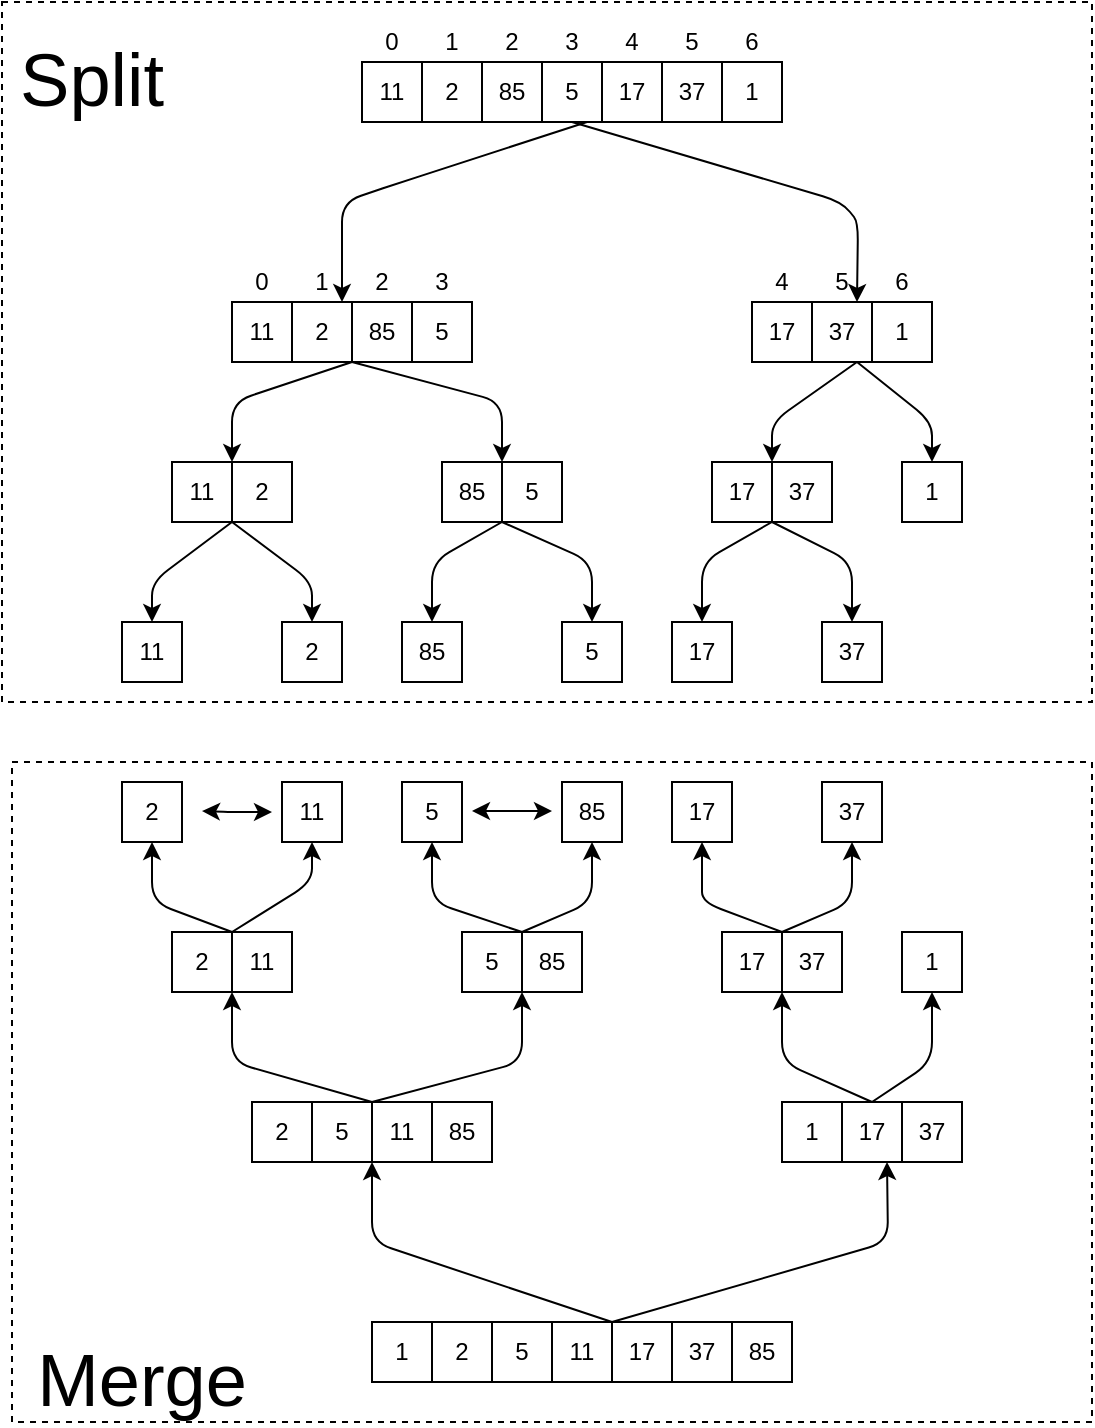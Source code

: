 <mxfile version="12.6.4" type="github">
  <diagram id="JN0QgcLv2ruj5YBZY5oj" name="Page-1">
    <mxGraphModel dx="1396" dy="537" grid="1" gridSize="10" guides="1" tooltips="1" connect="1" arrows="1" fold="1" page="1" pageScale="1" pageWidth="850" pageHeight="1100" math="0" shadow="0">
      <root>
        <mxCell id="0"/>
        <mxCell id="1" parent="0"/>
        <mxCell id="7VmR6nAUONZz5WS_JeW6-87" value="" style="rounded=0;whiteSpace=wrap;html=1;dashed=1;" vertex="1" parent="1">
          <mxGeometry x="120" y="450" width="540" height="330" as="geometry"/>
        </mxCell>
        <mxCell id="7VmR6nAUONZz5WS_JeW6-86" value="" style="rounded=0;whiteSpace=wrap;html=1;dashed=1;" vertex="1" parent="1">
          <mxGeometry x="115" y="70" width="545" height="350" as="geometry"/>
        </mxCell>
        <mxCell id="S_tOJ5bn3UWdO5D_vSKJ-2" value="11" style="whiteSpace=wrap;html=1;aspect=fixed;" parent="1" vertex="1">
          <mxGeometry x="295" y="100" width="30" height="30" as="geometry"/>
        </mxCell>
        <mxCell id="S_tOJ5bn3UWdO5D_vSKJ-3" value="2" style="whiteSpace=wrap;html=1;aspect=fixed;" parent="1" vertex="1">
          <mxGeometry x="325" y="100" width="30" height="30" as="geometry"/>
        </mxCell>
        <mxCell id="S_tOJ5bn3UWdO5D_vSKJ-4" value="85" style="whiteSpace=wrap;html=1;aspect=fixed;" parent="1" vertex="1">
          <mxGeometry x="355" y="100" width="30" height="30" as="geometry"/>
        </mxCell>
        <mxCell id="S_tOJ5bn3UWdO5D_vSKJ-5" value="5" style="whiteSpace=wrap;html=1;aspect=fixed;" parent="1" vertex="1">
          <mxGeometry x="385" y="100" width="30" height="30" as="geometry"/>
        </mxCell>
        <mxCell id="S_tOJ5bn3UWdO5D_vSKJ-6" value="17" style="whiteSpace=wrap;html=1;aspect=fixed;" parent="1" vertex="1">
          <mxGeometry x="415" y="100" width="30" height="30" as="geometry"/>
        </mxCell>
        <mxCell id="S_tOJ5bn3UWdO5D_vSKJ-7" value="37" style="whiteSpace=wrap;html=1;aspect=fixed;" parent="1" vertex="1">
          <mxGeometry x="445" y="100" width="30" height="30" as="geometry"/>
        </mxCell>
        <mxCell id="S_tOJ5bn3UWdO5D_vSKJ-8" value="1" style="whiteSpace=wrap;html=1;aspect=fixed;" parent="1" vertex="1">
          <mxGeometry x="475" y="100" width="30" height="30" as="geometry"/>
        </mxCell>
        <mxCell id="S_tOJ5bn3UWdO5D_vSKJ-9" value="0&lt;span style=&quot;color: rgba(0 , 0 , 0 , 0) ; font-family: monospace ; font-size: 0px ; white-space: nowrap&quot;&gt;%3CmxGraphModel%3E%3Croot%3E%3CmxCell%20id%3D%220%22%2F%3E%3CmxCell%20id%3D%221%22%20parent%3D%220%22%2F%3E%3CmxCell%20id%3D%222%22%20value%3D%221%22%20style%3D%22text%3Bhtml%3D1%3BstrokeColor%3Dnone%3BfillColor%3Dnone%3Balign%3Dcenter%3BverticalAlign%3Dmiddle%3BwhiteSpace%3Dwrap%3Brounded%3D0%3B%22%20vertex%3D%221%22%20parent%3D%221%22%3E%3CmxGeometry%20x%3D%22155%22%20y%3D%2290%22%20width%3D%2220%22%20height%3D%2220%22%20as%3D%22geometry%22%2F%3E%3C%2FmxCell%3E%3C%2Froot%3E%3C%2FmxGraphModel%3E&lt;/span&gt;" style="text;html=1;strokeColor=none;fillColor=none;align=center;verticalAlign=middle;whiteSpace=wrap;rounded=0;" parent="1" vertex="1">
          <mxGeometry x="300" y="80" width="20" height="20" as="geometry"/>
        </mxCell>
        <mxCell id="S_tOJ5bn3UWdO5D_vSKJ-10" value="1" style="text;html=1;strokeColor=none;fillColor=none;align=center;verticalAlign=middle;whiteSpace=wrap;rounded=0;" parent="1" vertex="1">
          <mxGeometry x="330" y="80" width="20" height="20" as="geometry"/>
        </mxCell>
        <mxCell id="S_tOJ5bn3UWdO5D_vSKJ-11" value="2" style="text;html=1;strokeColor=none;fillColor=none;align=center;verticalAlign=middle;whiteSpace=wrap;rounded=0;" parent="1" vertex="1">
          <mxGeometry x="360" y="80" width="20" height="20" as="geometry"/>
        </mxCell>
        <mxCell id="S_tOJ5bn3UWdO5D_vSKJ-12" value="3" style="text;html=1;strokeColor=none;fillColor=none;align=center;verticalAlign=middle;whiteSpace=wrap;rounded=0;" parent="1" vertex="1">
          <mxGeometry x="390" y="80" width="20" height="20" as="geometry"/>
        </mxCell>
        <mxCell id="S_tOJ5bn3UWdO5D_vSKJ-13" value="4" style="text;html=1;strokeColor=none;fillColor=none;align=center;verticalAlign=middle;whiteSpace=wrap;rounded=0;" parent="1" vertex="1">
          <mxGeometry x="420" y="80" width="20" height="20" as="geometry"/>
        </mxCell>
        <mxCell id="S_tOJ5bn3UWdO5D_vSKJ-14" value="5" style="text;html=1;strokeColor=none;fillColor=none;align=center;verticalAlign=middle;whiteSpace=wrap;rounded=0;" parent="1" vertex="1">
          <mxGeometry x="450" y="80" width="20" height="20" as="geometry"/>
        </mxCell>
        <mxCell id="S_tOJ5bn3UWdO5D_vSKJ-15" value="6" style="text;html=1;strokeColor=none;fillColor=none;align=center;verticalAlign=middle;whiteSpace=wrap;rounded=0;" parent="1" vertex="1">
          <mxGeometry x="480" y="80" width="20" height="20" as="geometry"/>
        </mxCell>
        <mxCell id="S_tOJ5bn3UWdO5D_vSKJ-16" value="11" style="whiteSpace=wrap;html=1;aspect=fixed;" parent="1" vertex="1">
          <mxGeometry x="230" y="220" width="30" height="30" as="geometry"/>
        </mxCell>
        <mxCell id="S_tOJ5bn3UWdO5D_vSKJ-17" value="2" style="whiteSpace=wrap;html=1;aspect=fixed;" parent="1" vertex="1">
          <mxGeometry x="260" y="220" width="30" height="30" as="geometry"/>
        </mxCell>
        <mxCell id="S_tOJ5bn3UWdO5D_vSKJ-18" value="85" style="whiteSpace=wrap;html=1;aspect=fixed;" parent="1" vertex="1">
          <mxGeometry x="290" y="220" width="30" height="30" as="geometry"/>
        </mxCell>
        <mxCell id="S_tOJ5bn3UWdO5D_vSKJ-19" value="5" style="whiteSpace=wrap;html=1;aspect=fixed;" parent="1" vertex="1">
          <mxGeometry x="320" y="220" width="30" height="30" as="geometry"/>
        </mxCell>
        <mxCell id="S_tOJ5bn3UWdO5D_vSKJ-20" value="0&lt;span style=&quot;color: rgba(0 , 0 , 0 , 0) ; font-family: monospace ; font-size: 0px ; white-space: nowrap&quot;&gt;%3CmxGraphModel%3E%3Croot%3E%3CmxCell%20id%3D%220%22%2F%3E%3CmxCell%20id%3D%221%22%20parent%3D%220%22%2F%3E%3CmxCell%20id%3D%222%22%20value%3D%221%22%20style%3D%22text%3Bhtml%3D1%3BstrokeColor%3Dnone%3BfillColor%3Dnone%3Balign%3Dcenter%3BverticalAlign%3Dmiddle%3BwhiteSpace%3Dwrap%3Brounded%3D0%3B%22%20vertex%3D%221%22%20parent%3D%221%22%3E%3CmxGeometry%20x%3D%22155%22%20y%3D%2290%22%20width%3D%2220%22%20height%3D%2220%22%20as%3D%22geometry%22%2F%3E%3C%2FmxCell%3E%3C%2Froot%3E%3C%2FmxGraphModel%3E&lt;/span&gt;" style="text;html=1;strokeColor=none;fillColor=none;align=center;verticalAlign=middle;whiteSpace=wrap;rounded=0;" parent="1" vertex="1">
          <mxGeometry x="235" y="200" width="20" height="20" as="geometry"/>
        </mxCell>
        <mxCell id="S_tOJ5bn3UWdO5D_vSKJ-21" value="1" style="text;html=1;strokeColor=none;fillColor=none;align=center;verticalAlign=middle;whiteSpace=wrap;rounded=0;" parent="1" vertex="1">
          <mxGeometry x="265" y="200" width="20" height="20" as="geometry"/>
        </mxCell>
        <mxCell id="S_tOJ5bn3UWdO5D_vSKJ-22" value="2" style="text;html=1;strokeColor=none;fillColor=none;align=center;verticalAlign=middle;whiteSpace=wrap;rounded=0;" parent="1" vertex="1">
          <mxGeometry x="295" y="200" width="20" height="20" as="geometry"/>
        </mxCell>
        <mxCell id="S_tOJ5bn3UWdO5D_vSKJ-23" value="3" style="text;html=1;strokeColor=none;fillColor=none;align=center;verticalAlign=middle;whiteSpace=wrap;rounded=0;" parent="1" vertex="1">
          <mxGeometry x="325" y="200" width="20" height="20" as="geometry"/>
        </mxCell>
        <mxCell id="S_tOJ5bn3UWdO5D_vSKJ-24" value="17" style="whiteSpace=wrap;html=1;aspect=fixed;" parent="1" vertex="1">
          <mxGeometry x="490" y="220" width="30" height="30" as="geometry"/>
        </mxCell>
        <mxCell id="S_tOJ5bn3UWdO5D_vSKJ-25" value="37" style="whiteSpace=wrap;html=1;aspect=fixed;" parent="1" vertex="1">
          <mxGeometry x="520" y="220" width="30" height="30" as="geometry"/>
        </mxCell>
        <mxCell id="S_tOJ5bn3UWdO5D_vSKJ-26" value="1" style="whiteSpace=wrap;html=1;aspect=fixed;" parent="1" vertex="1">
          <mxGeometry x="550" y="220" width="30" height="30" as="geometry"/>
        </mxCell>
        <mxCell id="S_tOJ5bn3UWdO5D_vSKJ-27" value="" style="endArrow=classic;html=1;entryX=1;entryY=1;entryDx=0;entryDy=0;exitX=0.75;exitY=1;exitDx=0;exitDy=0;" parent="1" source="S_tOJ5bn3UWdO5D_vSKJ-5" target="S_tOJ5bn3UWdO5D_vSKJ-21" edge="1">
          <mxGeometry width="50" height="50" relative="1" as="geometry">
            <mxPoint x="260" y="320" as="sourcePoint"/>
            <mxPoint x="310" y="270" as="targetPoint"/>
            <Array as="points">
              <mxPoint x="315" y="160"/>
              <mxPoint x="285" y="170"/>
            </Array>
          </mxGeometry>
        </mxCell>
        <mxCell id="S_tOJ5bn3UWdO5D_vSKJ-28" value="" style="endArrow=classic;html=1;entryX=0.75;entryY=0;entryDx=0;entryDy=0;exitX=0.5;exitY=1;exitDx=0;exitDy=0;" parent="1" source="S_tOJ5bn3UWdO5D_vSKJ-5" target="S_tOJ5bn3UWdO5D_vSKJ-25" edge="1">
          <mxGeometry width="50" height="50" relative="1" as="geometry">
            <mxPoint x="260" y="320" as="sourcePoint"/>
            <mxPoint x="310" y="270" as="targetPoint"/>
            <Array as="points">
              <mxPoint x="535" y="170"/>
              <mxPoint x="543" y="180"/>
            </Array>
          </mxGeometry>
        </mxCell>
        <mxCell id="7VmR6nAUONZz5WS_JeW6-1" value="11" style="whiteSpace=wrap;html=1;aspect=fixed;" vertex="1" parent="1">
          <mxGeometry x="200" y="300" width="30" height="30" as="geometry"/>
        </mxCell>
        <mxCell id="7VmR6nAUONZz5WS_JeW6-2" value="2" style="whiteSpace=wrap;html=1;aspect=fixed;" vertex="1" parent="1">
          <mxGeometry x="230" y="300" width="30" height="30" as="geometry"/>
        </mxCell>
        <mxCell id="7VmR6nAUONZz5WS_JeW6-3" value="85" style="whiteSpace=wrap;html=1;aspect=fixed;" vertex="1" parent="1">
          <mxGeometry x="335" y="300" width="30" height="30" as="geometry"/>
        </mxCell>
        <mxCell id="7VmR6nAUONZz5WS_JeW6-4" value="5" style="whiteSpace=wrap;html=1;aspect=fixed;" vertex="1" parent="1">
          <mxGeometry x="365" y="300" width="30" height="30" as="geometry"/>
        </mxCell>
        <mxCell id="7VmR6nAUONZz5WS_JeW6-5" value="17" style="whiteSpace=wrap;html=1;aspect=fixed;" vertex="1" parent="1">
          <mxGeometry x="470" y="300" width="30" height="30" as="geometry"/>
        </mxCell>
        <mxCell id="7VmR6nAUONZz5WS_JeW6-6" value="37" style="whiteSpace=wrap;html=1;aspect=fixed;" vertex="1" parent="1">
          <mxGeometry x="500" y="300" width="30" height="30" as="geometry"/>
        </mxCell>
        <mxCell id="7VmR6nAUONZz5WS_JeW6-7" value="1" style="whiteSpace=wrap;html=1;aspect=fixed;" vertex="1" parent="1">
          <mxGeometry x="565" y="300" width="30" height="30" as="geometry"/>
        </mxCell>
        <mxCell id="7VmR6nAUONZz5WS_JeW6-8" value="11" style="whiteSpace=wrap;html=1;aspect=fixed;" vertex="1" parent="1">
          <mxGeometry x="175" y="380" width="30" height="30" as="geometry"/>
        </mxCell>
        <mxCell id="7VmR6nAUONZz5WS_JeW6-9" value="2" style="whiteSpace=wrap;html=1;aspect=fixed;" vertex="1" parent="1">
          <mxGeometry x="255" y="380" width="30" height="30" as="geometry"/>
        </mxCell>
        <mxCell id="7VmR6nAUONZz5WS_JeW6-12" value="4" style="text;html=1;strokeColor=none;fillColor=none;align=center;verticalAlign=middle;whiteSpace=wrap;rounded=0;" vertex="1" parent="1">
          <mxGeometry x="495" y="200" width="20" height="20" as="geometry"/>
        </mxCell>
        <mxCell id="7VmR6nAUONZz5WS_JeW6-13" value="5" style="text;html=1;strokeColor=none;fillColor=none;align=center;verticalAlign=middle;whiteSpace=wrap;rounded=0;" vertex="1" parent="1">
          <mxGeometry x="525" y="200" width="20" height="20" as="geometry"/>
        </mxCell>
        <mxCell id="7VmR6nAUONZz5WS_JeW6-14" value="6" style="text;html=1;strokeColor=none;fillColor=none;align=center;verticalAlign=middle;whiteSpace=wrap;rounded=0;" vertex="1" parent="1">
          <mxGeometry x="555" y="200" width="20" height="20" as="geometry"/>
        </mxCell>
        <mxCell id="7VmR6nAUONZz5WS_JeW6-15" value="" style="endArrow=classic;html=1;entryX=0;entryY=0;entryDx=0;entryDy=0;exitX=1;exitY=1;exitDx=0;exitDy=0;" edge="1" parent="1" source="S_tOJ5bn3UWdO5D_vSKJ-17" target="7VmR6nAUONZz5WS_JeW6-2">
          <mxGeometry width="50" height="50" relative="1" as="geometry">
            <mxPoint x="180" y="480" as="sourcePoint"/>
            <mxPoint x="230" y="430" as="targetPoint"/>
            <Array as="points">
              <mxPoint x="230" y="270"/>
            </Array>
          </mxGeometry>
        </mxCell>
        <mxCell id="7VmR6nAUONZz5WS_JeW6-16" value="" style="endArrow=classic;html=1;entryX=0;entryY=0;entryDx=0;entryDy=0;exitX=0;exitY=1;exitDx=0;exitDy=0;" edge="1" parent="1" source="S_tOJ5bn3UWdO5D_vSKJ-18" target="7VmR6nAUONZz5WS_JeW6-4">
          <mxGeometry width="50" height="50" relative="1" as="geometry">
            <mxPoint x="180" y="480" as="sourcePoint"/>
            <mxPoint x="230" y="430" as="targetPoint"/>
            <Array as="points">
              <mxPoint x="365" y="270"/>
            </Array>
          </mxGeometry>
        </mxCell>
        <mxCell id="7VmR6nAUONZz5WS_JeW6-17" value="" style="endArrow=classic;html=1;entryX=1;entryY=0;entryDx=0;entryDy=0;exitX=0.75;exitY=1;exitDx=0;exitDy=0;" edge="1" parent="1" source="S_tOJ5bn3UWdO5D_vSKJ-25" target="7VmR6nAUONZz5WS_JeW6-5">
          <mxGeometry width="50" height="50" relative="1" as="geometry">
            <mxPoint x="180" y="480" as="sourcePoint"/>
            <mxPoint x="230" y="430" as="targetPoint"/>
            <Array as="points">
              <mxPoint x="500" y="280"/>
            </Array>
          </mxGeometry>
        </mxCell>
        <mxCell id="7VmR6nAUONZz5WS_JeW6-18" value="" style="endArrow=classic;html=1;entryX=0.5;entryY=0;entryDx=0;entryDy=0;exitX=0.75;exitY=1;exitDx=0;exitDy=0;" edge="1" parent="1" source="S_tOJ5bn3UWdO5D_vSKJ-25" target="7VmR6nAUONZz5WS_JeW6-7">
          <mxGeometry width="50" height="50" relative="1" as="geometry">
            <mxPoint x="180" y="480" as="sourcePoint"/>
            <mxPoint x="230" y="430" as="targetPoint"/>
            <Array as="points">
              <mxPoint x="580" y="280"/>
            </Array>
          </mxGeometry>
        </mxCell>
        <mxCell id="7VmR6nAUONZz5WS_JeW6-19" value="85" style="whiteSpace=wrap;html=1;aspect=fixed;" vertex="1" parent="1">
          <mxGeometry x="315" y="380" width="30" height="30" as="geometry"/>
        </mxCell>
        <mxCell id="7VmR6nAUONZz5WS_JeW6-20" value="5" style="whiteSpace=wrap;html=1;aspect=fixed;" vertex="1" parent="1">
          <mxGeometry x="395" y="380" width="30" height="30" as="geometry"/>
        </mxCell>
        <mxCell id="7VmR6nAUONZz5WS_JeW6-21" value="17" style="whiteSpace=wrap;html=1;aspect=fixed;" vertex="1" parent="1">
          <mxGeometry x="450" y="380" width="30" height="30" as="geometry"/>
        </mxCell>
        <mxCell id="7VmR6nAUONZz5WS_JeW6-22" value="37" style="whiteSpace=wrap;html=1;aspect=fixed;" vertex="1" parent="1">
          <mxGeometry x="525" y="380" width="30" height="30" as="geometry"/>
        </mxCell>
        <mxCell id="7VmR6nAUONZz5WS_JeW6-23" value="" style="endArrow=classic;html=1;entryX=0.5;entryY=0;entryDx=0;entryDy=0;exitX=1;exitY=1;exitDx=0;exitDy=0;" edge="1" parent="1" source="7VmR6nAUONZz5WS_JeW6-1" target="7VmR6nAUONZz5WS_JeW6-8">
          <mxGeometry width="50" height="50" relative="1" as="geometry">
            <mxPoint x="180" y="480" as="sourcePoint"/>
            <mxPoint x="230" y="430" as="targetPoint"/>
            <Array as="points">
              <mxPoint x="190" y="360"/>
            </Array>
          </mxGeometry>
        </mxCell>
        <mxCell id="7VmR6nAUONZz5WS_JeW6-24" value="" style="endArrow=classic;html=1;entryX=0.5;entryY=0;entryDx=0;entryDy=0;exitX=0;exitY=1;exitDx=0;exitDy=0;" edge="1" parent="1" source="7VmR6nAUONZz5WS_JeW6-2" target="7VmR6nAUONZz5WS_JeW6-9">
          <mxGeometry width="50" height="50" relative="1" as="geometry">
            <mxPoint x="180" y="480" as="sourcePoint"/>
            <mxPoint x="230" y="430" as="targetPoint"/>
            <Array as="points">
              <mxPoint x="270" y="360"/>
            </Array>
          </mxGeometry>
        </mxCell>
        <mxCell id="7VmR6nAUONZz5WS_JeW6-25" value="" style="endArrow=classic;html=1;entryX=0.5;entryY=0;entryDx=0;entryDy=0;exitX=0;exitY=1;exitDx=0;exitDy=0;" edge="1" parent="1" source="7VmR6nAUONZz5WS_JeW6-4" target="7VmR6nAUONZz5WS_JeW6-19">
          <mxGeometry width="50" height="50" relative="1" as="geometry">
            <mxPoint x="180" y="480" as="sourcePoint"/>
            <mxPoint x="230" y="430" as="targetPoint"/>
            <Array as="points">
              <mxPoint x="330" y="350"/>
            </Array>
          </mxGeometry>
        </mxCell>
        <mxCell id="7VmR6nAUONZz5WS_JeW6-26" value="" style="endArrow=classic;html=1;entryX=0.5;entryY=0;entryDx=0;entryDy=0;exitX=0;exitY=1;exitDx=0;exitDy=0;" edge="1" parent="1" source="7VmR6nAUONZz5WS_JeW6-4" target="7VmR6nAUONZz5WS_JeW6-20">
          <mxGeometry width="50" height="50" relative="1" as="geometry">
            <mxPoint x="180" y="480" as="sourcePoint"/>
            <mxPoint x="230" y="430" as="targetPoint"/>
            <Array as="points">
              <mxPoint x="410" y="350"/>
            </Array>
          </mxGeometry>
        </mxCell>
        <mxCell id="7VmR6nAUONZz5WS_JeW6-27" value="" style="endArrow=classic;html=1;exitX=1;exitY=1;exitDx=0;exitDy=0;" edge="1" parent="1" source="7VmR6nAUONZz5WS_JeW6-5">
          <mxGeometry width="50" height="50" relative="1" as="geometry">
            <mxPoint x="180" y="480" as="sourcePoint"/>
            <mxPoint x="465" y="380" as="targetPoint"/>
            <Array as="points">
              <mxPoint x="465" y="350"/>
            </Array>
          </mxGeometry>
        </mxCell>
        <mxCell id="7VmR6nAUONZz5WS_JeW6-28" value="" style="endArrow=classic;html=1;entryX=0.5;entryY=0;entryDx=0;entryDy=0;exitX=0;exitY=1;exitDx=0;exitDy=0;" edge="1" parent="1" source="7VmR6nAUONZz5WS_JeW6-6" target="7VmR6nAUONZz5WS_JeW6-22">
          <mxGeometry width="50" height="50" relative="1" as="geometry">
            <mxPoint x="180" y="480" as="sourcePoint"/>
            <mxPoint x="230" y="430" as="targetPoint"/>
            <Array as="points">
              <mxPoint x="540" y="350"/>
            </Array>
          </mxGeometry>
        </mxCell>
        <mxCell id="7VmR6nAUONZz5WS_JeW6-31" value="11" style="whiteSpace=wrap;html=1;aspect=fixed;" vertex="1" parent="1">
          <mxGeometry x="255" y="460" width="30" height="30" as="geometry"/>
        </mxCell>
        <mxCell id="7VmR6nAUONZz5WS_JeW6-32" value="2" style="whiteSpace=wrap;html=1;aspect=fixed;" vertex="1" parent="1">
          <mxGeometry x="175" y="460" width="30" height="30" as="geometry"/>
        </mxCell>
        <mxCell id="7VmR6nAUONZz5WS_JeW6-33" value="85" style="whiteSpace=wrap;html=1;aspect=fixed;" vertex="1" parent="1">
          <mxGeometry x="395" y="460" width="30" height="30" as="geometry"/>
        </mxCell>
        <mxCell id="7VmR6nAUONZz5WS_JeW6-34" value="5" style="whiteSpace=wrap;html=1;aspect=fixed;" vertex="1" parent="1">
          <mxGeometry x="315" y="460" width="30" height="30" as="geometry"/>
        </mxCell>
        <mxCell id="7VmR6nAUONZz5WS_JeW6-35" value="17" style="whiteSpace=wrap;html=1;aspect=fixed;" vertex="1" parent="1">
          <mxGeometry x="450" y="460" width="30" height="30" as="geometry"/>
        </mxCell>
        <mxCell id="7VmR6nAUONZz5WS_JeW6-36" value="37" style="whiteSpace=wrap;html=1;aspect=fixed;" vertex="1" parent="1">
          <mxGeometry x="525" y="460" width="30" height="30" as="geometry"/>
        </mxCell>
        <mxCell id="7VmR6nAUONZz5WS_JeW6-38" value="11" style="whiteSpace=wrap;html=1;aspect=fixed;" vertex="1" parent="1">
          <mxGeometry x="230" y="535" width="30" height="30" as="geometry"/>
        </mxCell>
        <mxCell id="7VmR6nAUONZz5WS_JeW6-39" value="2" style="whiteSpace=wrap;html=1;aspect=fixed;" vertex="1" parent="1">
          <mxGeometry x="200" y="535" width="30" height="30" as="geometry"/>
        </mxCell>
        <mxCell id="7VmR6nAUONZz5WS_JeW6-41" value="" style="endArrow=classic;html=1;entryX=0.5;entryY=1;entryDx=0;entryDy=0;exitX=1;exitY=0;exitDx=0;exitDy=0;" edge="1" parent="1" source="7VmR6nAUONZz5WS_JeW6-39" target="7VmR6nAUONZz5WS_JeW6-32">
          <mxGeometry width="50" height="50" relative="1" as="geometry">
            <mxPoint x="240" y="340" as="sourcePoint"/>
            <mxPoint x="200" y="390" as="targetPoint"/>
            <Array as="points">
              <mxPoint x="190" y="520"/>
            </Array>
          </mxGeometry>
        </mxCell>
        <mxCell id="7VmR6nAUONZz5WS_JeW6-42" value="" style="endArrow=classic;html=1;entryX=0.5;entryY=1;entryDx=0;entryDy=0;exitX=1;exitY=0;exitDx=0;exitDy=0;" edge="1" parent="1" source="7VmR6nAUONZz5WS_JeW6-39" target="7VmR6nAUONZz5WS_JeW6-31">
          <mxGeometry width="50" height="50" relative="1" as="geometry">
            <mxPoint x="240" y="545" as="sourcePoint"/>
            <mxPoint x="200" y="500" as="targetPoint"/>
            <Array as="points">
              <mxPoint x="270" y="510"/>
            </Array>
          </mxGeometry>
        </mxCell>
        <mxCell id="7VmR6nAUONZz5WS_JeW6-44" value="" style="endArrow=classic;startArrow=classic;html=1;" edge="1" parent="1">
          <mxGeometry width="50" height="50" relative="1" as="geometry">
            <mxPoint x="215" y="474.5" as="sourcePoint"/>
            <mxPoint x="250" y="475" as="targetPoint"/>
            <Array as="points">
              <mxPoint x="230" y="475"/>
            </Array>
          </mxGeometry>
        </mxCell>
        <mxCell id="7VmR6nAUONZz5WS_JeW6-47" value="" style="endArrow=classic;startArrow=classic;html=1;" edge="1" parent="1">
          <mxGeometry width="50" height="50" relative="1" as="geometry">
            <mxPoint x="350" y="474.5" as="sourcePoint"/>
            <mxPoint x="390" y="474.5" as="targetPoint"/>
          </mxGeometry>
        </mxCell>
        <mxCell id="7VmR6nAUONZz5WS_JeW6-48" value="85" style="whiteSpace=wrap;html=1;aspect=fixed;" vertex="1" parent="1">
          <mxGeometry x="375" y="535" width="30" height="30" as="geometry"/>
        </mxCell>
        <mxCell id="7VmR6nAUONZz5WS_JeW6-49" value="5" style="whiteSpace=wrap;html=1;aspect=fixed;" vertex="1" parent="1">
          <mxGeometry x="345" y="535" width="30" height="30" as="geometry"/>
        </mxCell>
        <mxCell id="7VmR6nAUONZz5WS_JeW6-52" value="" style="endArrow=classic;html=1;entryX=0.5;entryY=1;entryDx=0;entryDy=0;exitX=1;exitY=0;exitDx=0;exitDy=0;" edge="1" parent="1" source="7VmR6nAUONZz5WS_JeW6-49" target="7VmR6nAUONZz5WS_JeW6-34">
          <mxGeometry width="50" height="50" relative="1" as="geometry">
            <mxPoint x="240" y="545" as="sourcePoint"/>
            <mxPoint x="200" y="500" as="targetPoint"/>
            <Array as="points">
              <mxPoint x="330" y="520"/>
            </Array>
          </mxGeometry>
        </mxCell>
        <mxCell id="7VmR6nAUONZz5WS_JeW6-53" value="" style="endArrow=classic;html=1;entryX=0.5;entryY=1;entryDx=0;entryDy=0;exitX=0;exitY=0;exitDx=0;exitDy=0;" edge="1" parent="1" source="7VmR6nAUONZz5WS_JeW6-48" target="7VmR6nAUONZz5WS_JeW6-33">
          <mxGeometry width="50" height="50" relative="1" as="geometry">
            <mxPoint x="240" y="545" as="sourcePoint"/>
            <mxPoint x="280" y="500" as="targetPoint"/>
            <Array as="points">
              <mxPoint x="410" y="520"/>
            </Array>
          </mxGeometry>
        </mxCell>
        <mxCell id="7VmR6nAUONZz5WS_JeW6-54" value="17" style="whiteSpace=wrap;html=1;aspect=fixed;" vertex="1" parent="1">
          <mxGeometry x="475" y="535" width="30" height="30" as="geometry"/>
        </mxCell>
        <mxCell id="7VmR6nAUONZz5WS_JeW6-55" value="37" style="whiteSpace=wrap;html=1;aspect=fixed;" vertex="1" parent="1">
          <mxGeometry x="505" y="535" width="30" height="30" as="geometry"/>
        </mxCell>
        <mxCell id="7VmR6nAUONZz5WS_JeW6-56" value="" style="endArrow=classic;html=1;entryX=0.5;entryY=1;entryDx=0;entryDy=0;exitX=0;exitY=0;exitDx=0;exitDy=0;" edge="1" parent="1" source="7VmR6nAUONZz5WS_JeW6-55" target="7VmR6nAUONZz5WS_JeW6-35">
          <mxGeometry width="50" height="50" relative="1" as="geometry">
            <mxPoint x="180" y="640" as="sourcePoint"/>
            <mxPoint x="230" y="590" as="targetPoint"/>
            <Array as="points">
              <mxPoint x="465" y="520"/>
              <mxPoint x="465" y="510"/>
            </Array>
          </mxGeometry>
        </mxCell>
        <mxCell id="7VmR6nAUONZz5WS_JeW6-57" value="" style="endArrow=classic;html=1;entryX=0.5;entryY=1;entryDx=0;entryDy=0;exitX=0;exitY=0;exitDx=0;exitDy=0;" edge="1" parent="1" source="7VmR6nAUONZz5WS_JeW6-55" target="7VmR6nAUONZz5WS_JeW6-36">
          <mxGeometry width="50" height="50" relative="1" as="geometry">
            <mxPoint x="385" y="545" as="sourcePoint"/>
            <mxPoint x="420" y="500" as="targetPoint"/>
            <Array as="points">
              <mxPoint x="540" y="520"/>
            </Array>
          </mxGeometry>
        </mxCell>
        <mxCell id="7VmR6nAUONZz5WS_JeW6-58" value="1" style="whiteSpace=wrap;html=1;aspect=fixed;" vertex="1" parent="1">
          <mxGeometry x="565" y="535" width="30" height="30" as="geometry"/>
        </mxCell>
        <mxCell id="7VmR6nAUONZz5WS_JeW6-59" value="11" style="whiteSpace=wrap;html=1;aspect=fixed;" vertex="1" parent="1">
          <mxGeometry x="300" y="620" width="30" height="30" as="geometry"/>
        </mxCell>
        <mxCell id="7VmR6nAUONZz5WS_JeW6-60" value="2" style="whiteSpace=wrap;html=1;aspect=fixed;" vertex="1" parent="1">
          <mxGeometry x="240" y="620" width="30" height="30" as="geometry"/>
        </mxCell>
        <mxCell id="7VmR6nAUONZz5WS_JeW6-61" value="85" style="whiteSpace=wrap;html=1;aspect=fixed;" vertex="1" parent="1">
          <mxGeometry x="330" y="620" width="30" height="30" as="geometry"/>
        </mxCell>
        <mxCell id="7VmR6nAUONZz5WS_JeW6-62" value="5" style="whiteSpace=wrap;html=1;aspect=fixed;" vertex="1" parent="1">
          <mxGeometry x="270" y="620" width="30" height="30" as="geometry"/>
        </mxCell>
        <mxCell id="7VmR6nAUONZz5WS_JeW6-63" value="" style="endArrow=classic;html=1;entryX=1;entryY=1;entryDx=0;entryDy=0;exitX=1;exitY=0;exitDx=0;exitDy=0;" edge="1" parent="1" source="7VmR6nAUONZz5WS_JeW6-62" target="7VmR6nAUONZz5WS_JeW6-39">
          <mxGeometry width="50" height="50" relative="1" as="geometry">
            <mxPoint x="240" y="545" as="sourcePoint"/>
            <mxPoint x="200" y="500" as="targetPoint"/>
            <Array as="points">
              <mxPoint x="230" y="600"/>
            </Array>
          </mxGeometry>
        </mxCell>
        <mxCell id="7VmR6nAUONZz5WS_JeW6-64" value="" style="endArrow=classic;html=1;entryX=1;entryY=1;entryDx=0;entryDy=0;" edge="1" parent="1" target="7VmR6nAUONZz5WS_JeW6-49">
          <mxGeometry width="50" height="50" relative="1" as="geometry">
            <mxPoint x="300" y="620" as="sourcePoint"/>
            <mxPoint x="280" y="500" as="targetPoint"/>
            <Array as="points">
              <mxPoint x="375" y="600"/>
            </Array>
          </mxGeometry>
        </mxCell>
        <mxCell id="7VmR6nAUONZz5WS_JeW6-65" value="17" style="whiteSpace=wrap;html=1;aspect=fixed;" vertex="1" parent="1">
          <mxGeometry x="535" y="620" width="30" height="30" as="geometry"/>
        </mxCell>
        <mxCell id="7VmR6nAUONZz5WS_JeW6-66" value="37" style="whiteSpace=wrap;html=1;aspect=fixed;" vertex="1" parent="1">
          <mxGeometry x="565" y="620" width="30" height="30" as="geometry"/>
        </mxCell>
        <mxCell id="7VmR6nAUONZz5WS_JeW6-67" value="1" style="whiteSpace=wrap;html=1;aspect=fixed;" vertex="1" parent="1">
          <mxGeometry x="505" y="620" width="30" height="30" as="geometry"/>
        </mxCell>
        <mxCell id="7VmR6nAUONZz5WS_JeW6-68" value="" style="endArrow=classic;html=1;entryX=1;entryY=1;entryDx=0;entryDy=0;exitX=0.5;exitY=0;exitDx=0;exitDy=0;" edge="1" parent="1" source="7VmR6nAUONZz5WS_JeW6-65" target="7VmR6nAUONZz5WS_JeW6-54">
          <mxGeometry width="50" height="50" relative="1" as="geometry">
            <mxPoint x="310" y="630" as="sourcePoint"/>
            <mxPoint x="240" y="575" as="targetPoint"/>
            <Array as="points">
              <mxPoint x="505" y="600"/>
            </Array>
          </mxGeometry>
        </mxCell>
        <mxCell id="7VmR6nAUONZz5WS_JeW6-69" value="" style="endArrow=classic;html=1;entryX=0.5;entryY=1;entryDx=0;entryDy=0;exitX=0.5;exitY=0;exitDx=0;exitDy=0;" edge="1" parent="1" source="7VmR6nAUONZz5WS_JeW6-65" target="7VmR6nAUONZz5WS_JeW6-58">
          <mxGeometry width="50" height="50" relative="1" as="geometry">
            <mxPoint x="515" y="545" as="sourcePoint"/>
            <mxPoint x="550" y="500" as="targetPoint"/>
            <Array as="points">
              <mxPoint x="580" y="600"/>
            </Array>
          </mxGeometry>
        </mxCell>
        <mxCell id="7VmR6nAUONZz5WS_JeW6-77" value="11" style="whiteSpace=wrap;html=1;aspect=fixed;" vertex="1" parent="1">
          <mxGeometry x="390" y="730" width="30" height="30" as="geometry"/>
        </mxCell>
        <mxCell id="7VmR6nAUONZz5WS_JeW6-78" value="2" style="whiteSpace=wrap;html=1;aspect=fixed;" vertex="1" parent="1">
          <mxGeometry x="330" y="730" width="30" height="30" as="geometry"/>
        </mxCell>
        <mxCell id="7VmR6nAUONZz5WS_JeW6-79" value="85" style="whiteSpace=wrap;html=1;aspect=fixed;" vertex="1" parent="1">
          <mxGeometry x="480" y="730" width="30" height="30" as="geometry"/>
        </mxCell>
        <mxCell id="7VmR6nAUONZz5WS_JeW6-80" value="5" style="whiteSpace=wrap;html=1;aspect=fixed;" vertex="1" parent="1">
          <mxGeometry x="360" y="730" width="30" height="30" as="geometry"/>
        </mxCell>
        <mxCell id="7VmR6nAUONZz5WS_JeW6-81" value="17" style="whiteSpace=wrap;html=1;aspect=fixed;" vertex="1" parent="1">
          <mxGeometry x="420" y="730" width="30" height="30" as="geometry"/>
        </mxCell>
        <mxCell id="7VmR6nAUONZz5WS_JeW6-82" value="37" style="whiteSpace=wrap;html=1;aspect=fixed;" vertex="1" parent="1">
          <mxGeometry x="450" y="730" width="30" height="30" as="geometry"/>
        </mxCell>
        <mxCell id="7VmR6nAUONZz5WS_JeW6-83" value="1" style="whiteSpace=wrap;html=1;aspect=fixed;" vertex="1" parent="1">
          <mxGeometry x="300" y="730" width="30" height="30" as="geometry"/>
        </mxCell>
        <mxCell id="7VmR6nAUONZz5WS_JeW6-84" value="" style="endArrow=classic;html=1;entryX=1;entryY=1;entryDx=0;entryDy=0;exitX=1;exitY=0;exitDx=0;exitDy=0;" edge="1" parent="1" source="7VmR6nAUONZz5WS_JeW6-77" target="7VmR6nAUONZz5WS_JeW6-62">
          <mxGeometry width="50" height="50" relative="1" as="geometry">
            <mxPoint x="310" y="630" as="sourcePoint"/>
            <mxPoint x="240" y="575" as="targetPoint"/>
            <Array as="points">
              <mxPoint x="300" y="690"/>
            </Array>
          </mxGeometry>
        </mxCell>
        <mxCell id="7VmR6nAUONZz5WS_JeW6-85" value="" style="endArrow=classic;html=1;entryX=0.75;entryY=1;entryDx=0;entryDy=0;exitX=0;exitY=0;exitDx=0;exitDy=0;" edge="1" parent="1" source="7VmR6nAUONZz5WS_JeW6-81" target="7VmR6nAUONZz5WS_JeW6-65">
          <mxGeometry width="50" height="50" relative="1" as="geometry">
            <mxPoint x="460" y="730" as="sourcePoint"/>
            <mxPoint x="590" y="575" as="targetPoint"/>
            <Array as="points">
              <mxPoint x="558" y="690"/>
            </Array>
          </mxGeometry>
        </mxCell>
        <mxCell id="7VmR6nAUONZz5WS_JeW6-88" value="&lt;font style=&quot;font-size: 37px&quot;&gt;Split&lt;/font&gt;" style="text;html=1;strokeColor=none;fillColor=none;align=center;verticalAlign=middle;whiteSpace=wrap;rounded=0;dashed=1;" vertex="1" parent="1">
          <mxGeometry x="140" y="100" width="40" height="20" as="geometry"/>
        </mxCell>
        <mxCell id="7VmR6nAUONZz5WS_JeW6-90" value="&lt;font style=&quot;font-size: 37px&quot;&gt;Merge&lt;/font&gt;" style="text;html=1;strokeColor=none;fillColor=none;align=center;verticalAlign=middle;whiteSpace=wrap;rounded=0;dashed=1;" vertex="1" parent="1">
          <mxGeometry x="165" y="750" width="40" height="20" as="geometry"/>
        </mxCell>
      </root>
    </mxGraphModel>
  </diagram>
</mxfile>

